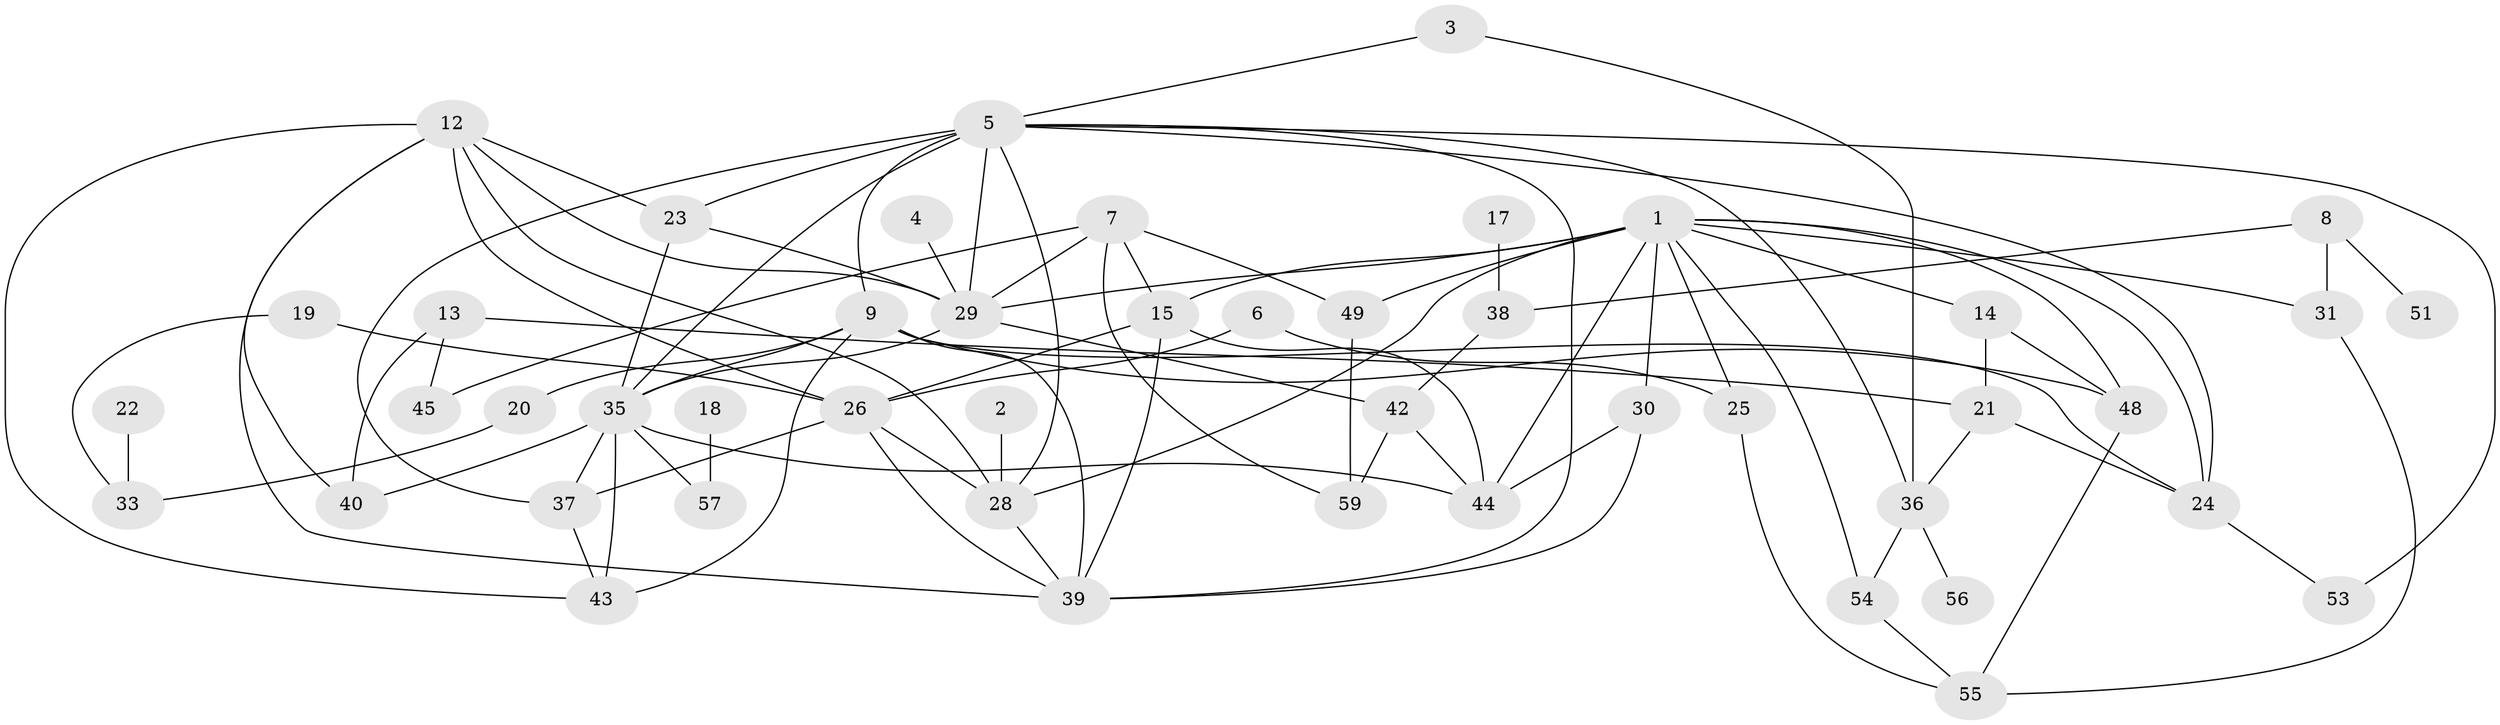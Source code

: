 // original degree distribution, {4: 0.14754098360655737, 1: 0.16393442622950818, 3: 0.19672131147540983, 5: 0.10655737704918032, 0: 0.11475409836065574, 2: 0.22950819672131148, 6: 0.02459016393442623, 9: 0.00819672131147541, 8: 0.00819672131147541}
// Generated by graph-tools (version 1.1) at 2025/33/03/09/25 02:33:42]
// undirected, 47 vertices, 92 edges
graph export_dot {
graph [start="1"]
  node [color=gray90,style=filled];
  1;
  2;
  3;
  4;
  5;
  6;
  7;
  8;
  9;
  12;
  13;
  14;
  15;
  17;
  18;
  19;
  20;
  21;
  22;
  23;
  24;
  25;
  26;
  28;
  29;
  30;
  31;
  33;
  35;
  36;
  37;
  38;
  39;
  40;
  42;
  43;
  44;
  45;
  48;
  49;
  51;
  53;
  54;
  55;
  56;
  57;
  59;
  1 -- 14 [weight=1.0];
  1 -- 15 [weight=1.0];
  1 -- 24 [weight=1.0];
  1 -- 25 [weight=1.0];
  1 -- 28 [weight=1.0];
  1 -- 29 [weight=1.0];
  1 -- 30 [weight=1.0];
  1 -- 31 [weight=1.0];
  1 -- 44 [weight=2.0];
  1 -- 48 [weight=1.0];
  1 -- 49 [weight=2.0];
  1 -- 54 [weight=1.0];
  2 -- 28 [weight=1.0];
  3 -- 5 [weight=1.0];
  3 -- 36 [weight=1.0];
  4 -- 29 [weight=1.0];
  5 -- 9 [weight=1.0];
  5 -- 23 [weight=2.0];
  5 -- 24 [weight=1.0];
  5 -- 28 [weight=1.0];
  5 -- 29 [weight=1.0];
  5 -- 35 [weight=2.0];
  5 -- 36 [weight=1.0];
  5 -- 37 [weight=1.0];
  5 -- 39 [weight=1.0];
  5 -- 53 [weight=1.0];
  6 -- 25 [weight=1.0];
  6 -- 26 [weight=1.0];
  7 -- 15 [weight=1.0];
  7 -- 29 [weight=1.0];
  7 -- 45 [weight=1.0];
  7 -- 49 [weight=1.0];
  7 -- 59 [weight=1.0];
  8 -- 31 [weight=1.0];
  8 -- 38 [weight=1.0];
  8 -- 51 [weight=1.0];
  9 -- 20 [weight=3.0];
  9 -- 24 [weight=1.0];
  9 -- 35 [weight=1.0];
  9 -- 39 [weight=1.0];
  9 -- 43 [weight=1.0];
  9 -- 48 [weight=1.0];
  12 -- 23 [weight=1.0];
  12 -- 26 [weight=1.0];
  12 -- 28 [weight=1.0];
  12 -- 29 [weight=1.0];
  12 -- 39 [weight=1.0];
  12 -- 40 [weight=1.0];
  12 -- 43 [weight=1.0];
  13 -- 21 [weight=1.0];
  13 -- 40 [weight=1.0];
  13 -- 45 [weight=1.0];
  14 -- 21 [weight=1.0];
  14 -- 48 [weight=1.0];
  15 -- 26 [weight=1.0];
  15 -- 39 [weight=1.0];
  15 -- 44 [weight=1.0];
  17 -- 38 [weight=1.0];
  18 -- 57 [weight=1.0];
  19 -- 26 [weight=1.0];
  19 -- 33 [weight=1.0];
  20 -- 33 [weight=1.0];
  21 -- 24 [weight=1.0];
  21 -- 36 [weight=1.0];
  22 -- 33 [weight=1.0];
  23 -- 29 [weight=1.0];
  23 -- 35 [weight=1.0];
  24 -- 53 [weight=1.0];
  25 -- 55 [weight=1.0];
  26 -- 28 [weight=1.0];
  26 -- 37 [weight=2.0];
  26 -- 39 [weight=1.0];
  28 -- 39 [weight=1.0];
  29 -- 35 [weight=1.0];
  29 -- 42 [weight=1.0];
  30 -- 39 [weight=1.0];
  30 -- 44 [weight=1.0];
  31 -- 55 [weight=1.0];
  35 -- 37 [weight=1.0];
  35 -- 40 [weight=1.0];
  35 -- 43 [weight=1.0];
  35 -- 44 [weight=1.0];
  35 -- 57 [weight=1.0];
  36 -- 54 [weight=1.0];
  36 -- 56 [weight=1.0];
  37 -- 43 [weight=1.0];
  38 -- 42 [weight=1.0];
  42 -- 44 [weight=1.0];
  42 -- 59 [weight=2.0];
  48 -- 55 [weight=1.0];
  49 -- 59 [weight=1.0];
  54 -- 55 [weight=1.0];
}
